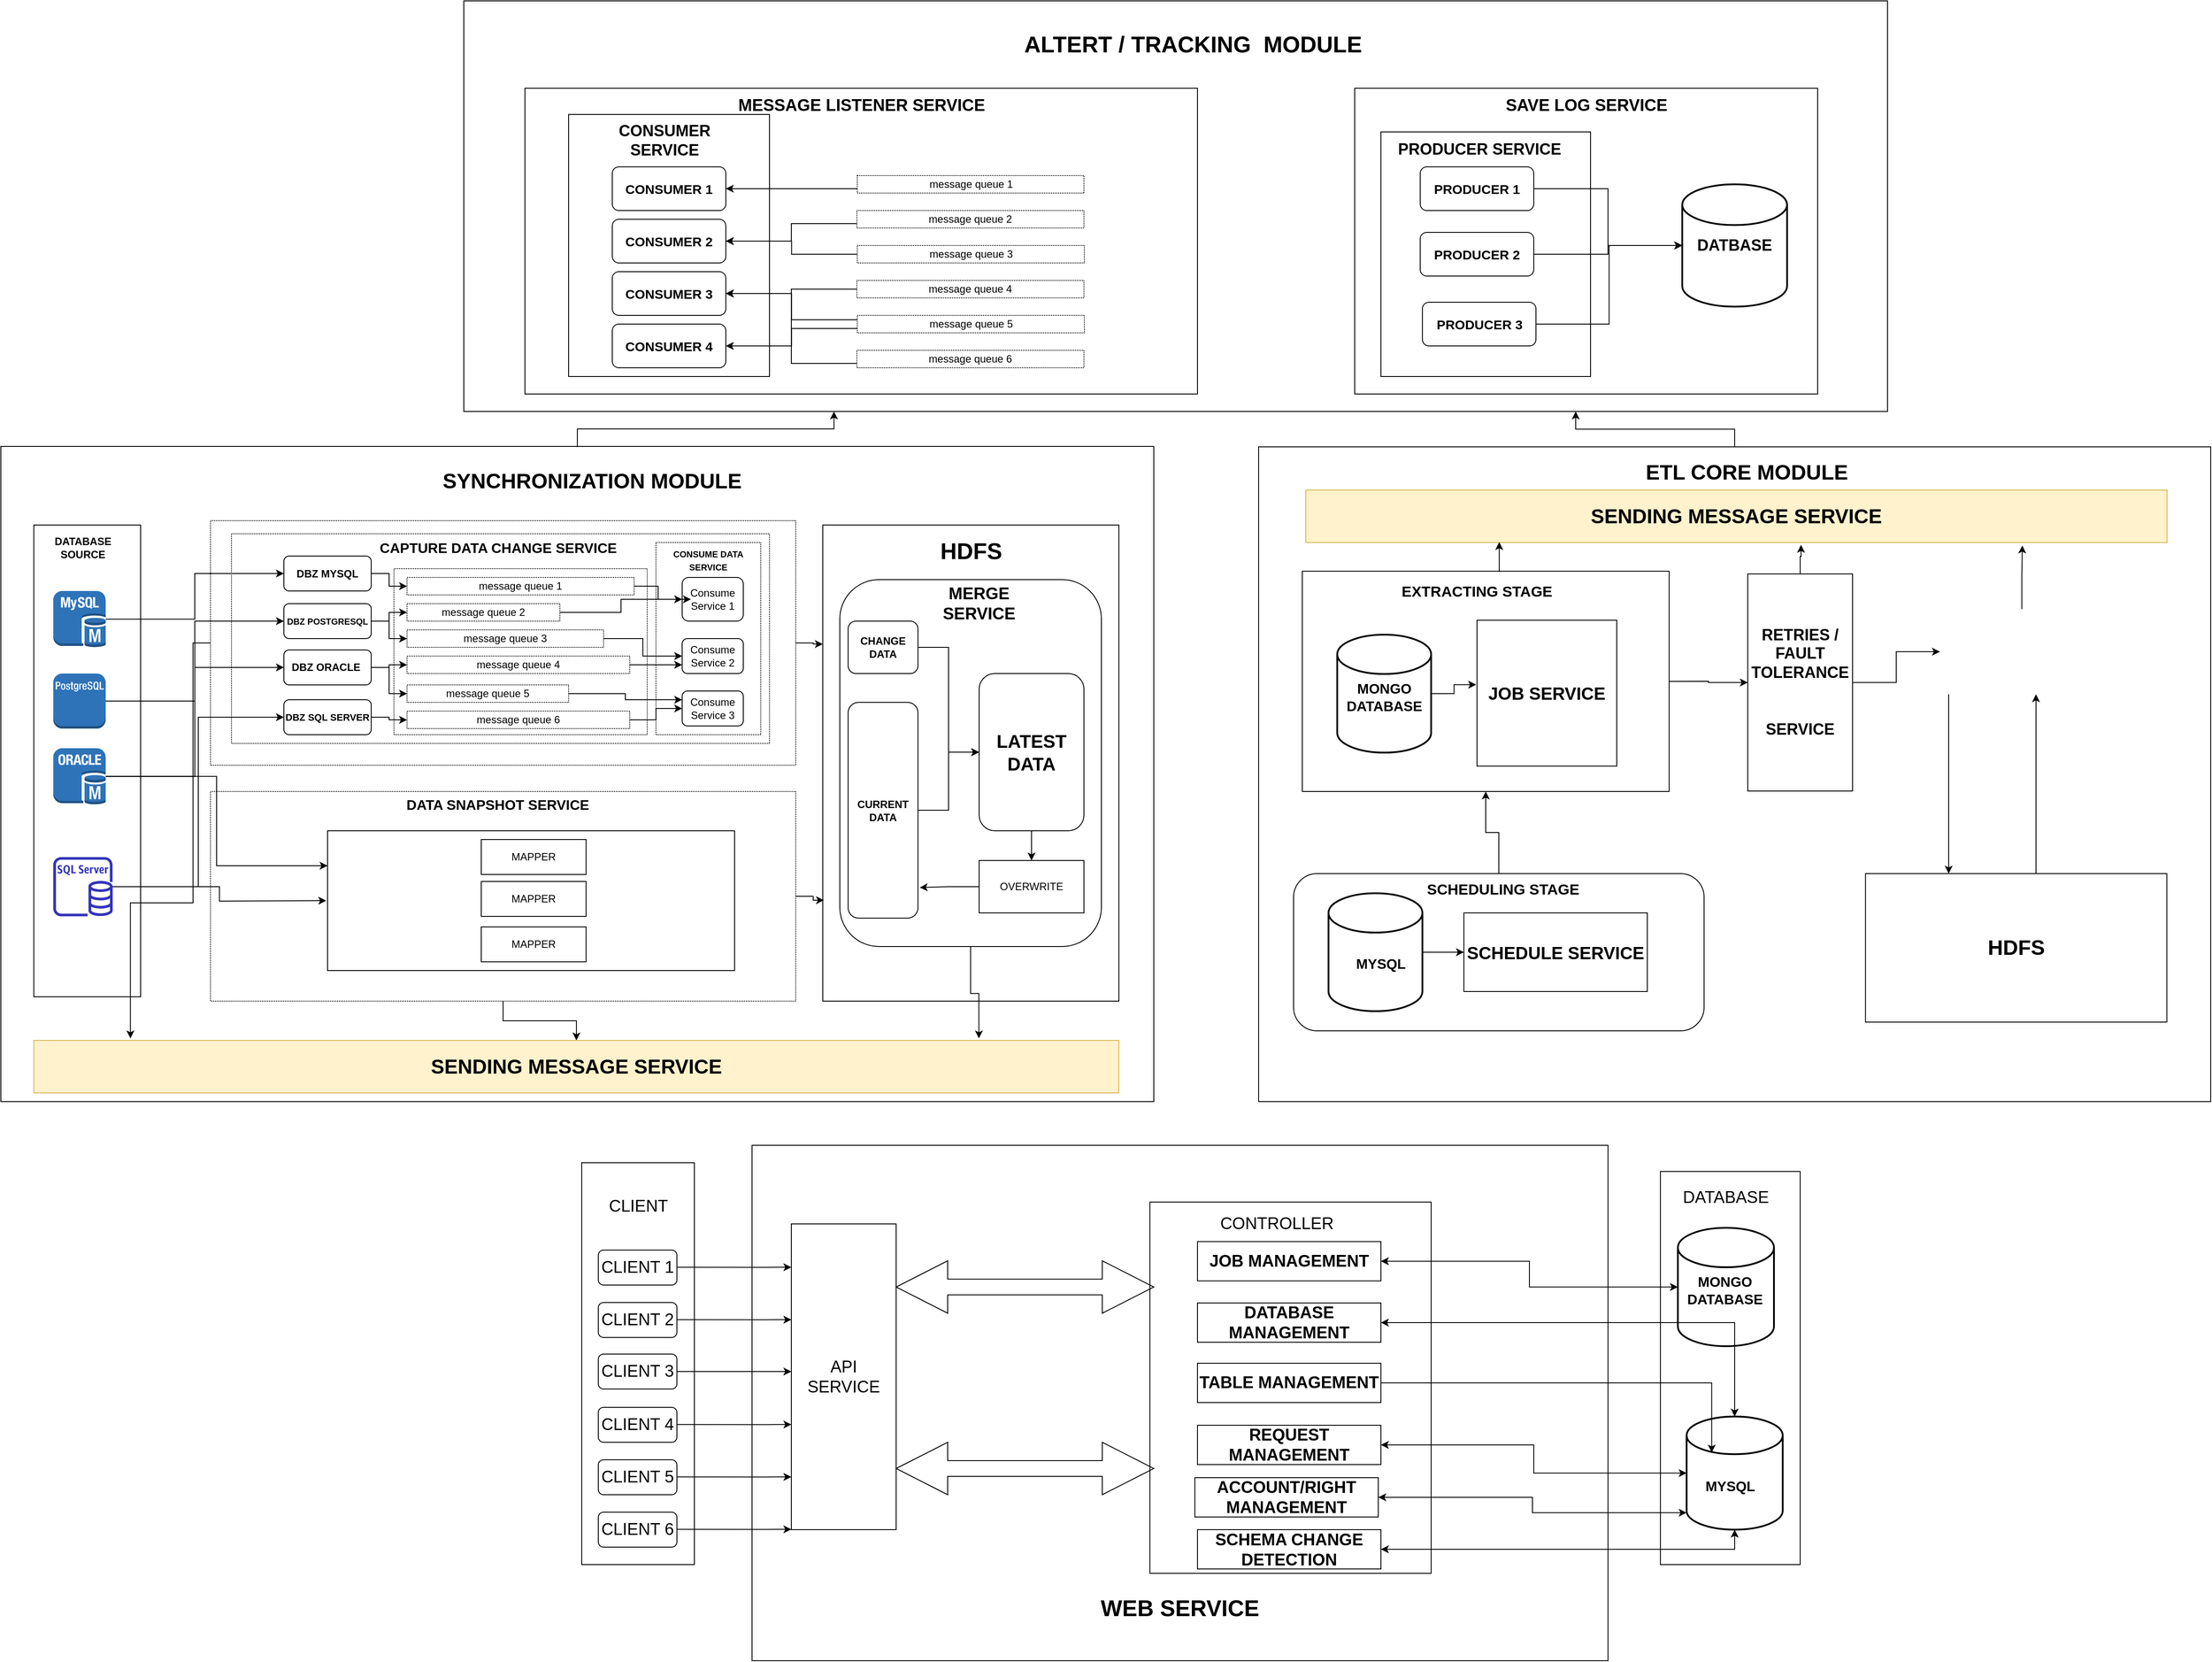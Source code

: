 <mxfile version="14.7.7" type="device"><diagram id="QPq5sJw2cAP8BwN6DAW2" name="Page-1"><mxGraphModel dx="2031" dy="2303" grid="1" gridSize="10" guides="1" tooltips="1" connect="1" arrows="1" fold="1" page="1" pageScale="1" pageWidth="827" pageHeight="1169" math="0" shadow="0"><root><mxCell id="0"/><mxCell id="1" parent="0"/><mxCell id="Ia89m7YmmxteLUrxojbC-186" value="" style="rounded=0;whiteSpace=wrap;html=1;fillColor=none;" parent="1" vertex="1"><mxGeometry x="570" y="-320" width="1630" height="470" as="geometry"/></mxCell><mxCell id="Ia89m7YmmxteLUrxojbC-228" value="" style="rounded=0;whiteSpace=wrap;html=1;fillColor=none;" parent="1" vertex="1"><mxGeometry x="640" y="-220" width="770" height="350" as="geometry"/></mxCell><mxCell id="Ia89m7YmmxteLUrxojbC-204" value="" style="rounded=0;whiteSpace=wrap;html=1;fillColor=none;" parent="1" vertex="1"><mxGeometry x="690" y="-190" width="230" height="300" as="geometry"/></mxCell><mxCell id="Ia89m7YmmxteLUrxojbC-195" style="edgeStyle=orthogonalEdgeStyle;rounded=0;orthogonalLoop=1;jettySize=auto;html=1;entryX=0.781;entryY=1;entryDx=0;entryDy=0;entryPerimeter=0;startArrow=none;startFill=0;endArrow=classic;endFill=1;" parent="1" source="Ia89m7YmmxteLUrxojbC-103" target="Ia89m7YmmxteLUrxojbC-186" edge="1"><mxGeometry relative="1" as="geometry"/></mxCell><mxCell id="Ia89m7YmmxteLUrxojbC-103" value="" style="rounded=0;whiteSpace=wrap;html=1;fillColor=none;" parent="1" vertex="1"><mxGeometry x="1480" y="190.5" width="1090" height="749.5" as="geometry"/></mxCell><mxCell id="Ia89m7YmmxteLUrxojbC-153" value="" style="rounded=1;whiteSpace=wrap;html=1;fillColor=none;" parent="1" vertex="1"><mxGeometry x="1520" y="679" width="470" height="180" as="geometry"/></mxCell><mxCell id="Ia89m7YmmxteLUrxojbC-136" value="" style="rounded=0;whiteSpace=wrap;html=1;fillColor=none;" parent="1" vertex="1"><mxGeometry x="1530" y="332.88" width="420" height="252.12" as="geometry"/></mxCell><mxCell id="Ia89m7YmmxteLUrxojbC-192" style="edgeStyle=orthogonalEdgeStyle;rounded=0;orthogonalLoop=1;jettySize=auto;html=1;entryX=0.26;entryY=1;entryDx=0;entryDy=0;entryPerimeter=0;startArrow=none;startFill=0;endArrow=classic;endFill=1;" parent="1" source="Ia89m7YmmxteLUrxojbC-98" target="Ia89m7YmmxteLUrxojbC-186" edge="1"><mxGeometry relative="1" as="geometry"/></mxCell><mxCell id="Ia89m7YmmxteLUrxojbC-98" value="" style="rounded=0;whiteSpace=wrap;html=1;fillColor=none;" parent="1" vertex="1"><mxGeometry x="40" y="190" width="1320" height="750" as="geometry"/></mxCell><mxCell id="Ia89m7YmmxteLUrxojbC-10" value="" style="rounded=0;whiteSpace=wrap;html=1;fillColor=none;" parent="1" vertex="1"><mxGeometry x="77.75" y="280" width="122.25" height="540" as="geometry"/></mxCell><mxCell id="Ia89m7YmmxteLUrxojbC-22" style="edgeStyle=orthogonalEdgeStyle;rounded=0;orthogonalLoop=1;jettySize=auto;html=1;entryX=0;entryY=0.5;entryDx=0;entryDy=0;" parent="1" source="Ia89m7YmmxteLUrxojbC-7" target="Ia89m7YmmxteLUrxojbC-18" edge="1"><mxGeometry relative="1" as="geometry"/></mxCell><mxCell id="Ia89m7YmmxteLUrxojbC-7" value="" style="outlineConnect=0;dashed=0;verticalLabelPosition=bottom;verticalAlign=top;align=center;html=1;shape=mxgraph.aws3.postgre_sql_instance;fillColor=#2E73B8;gradientColor=none;dashPattern=1 1;" parent="1" vertex="1"><mxGeometry x="100" y="450" width="60" height="63" as="geometry"/></mxCell><mxCell id="Ia89m7YmmxteLUrxojbC-21" style="edgeStyle=orthogonalEdgeStyle;orthogonalLoop=1;jettySize=auto;html=1;entryX=0;entryY=0.5;entryDx=0;entryDy=0;rounded=0;" parent="1" source="Ia89m7YmmxteLUrxojbC-8" target="Ia89m7YmmxteLUrxojbC-17" edge="1"><mxGeometry relative="1" as="geometry"/></mxCell><mxCell id="Ia89m7YmmxteLUrxojbC-8" value="" style="outlineConnect=0;dashed=0;verticalLabelPosition=bottom;verticalAlign=top;align=center;html=1;shape=mxgraph.aws3.mysql_db_instance;fillColor=#2E73B8;gradientColor=none;dashPattern=1 1;" parent="1" vertex="1"><mxGeometry x="100" y="355.5" width="60" height="64.5" as="geometry"/></mxCell><mxCell id="Ia89m7YmmxteLUrxojbC-23" style="edgeStyle=orthogonalEdgeStyle;rounded=0;orthogonalLoop=1;jettySize=auto;html=1;entryX=0;entryY=0.5;entryDx=0;entryDy=0;" parent="1" source="Ia89m7YmmxteLUrxojbC-9" target="Ia89m7YmmxteLUrxojbC-19" edge="1"><mxGeometry relative="1" as="geometry"/></mxCell><mxCell id="Ia89m7YmmxteLUrxojbC-93" style="edgeStyle=orthogonalEdgeStyle;rounded=0;orthogonalLoop=1;jettySize=auto;html=1;entryX=0;entryY=0.25;entryDx=0;entryDy=0;startArrow=none;startFill=0;endArrow=classic;endFill=1;" parent="1" source="Ia89m7YmmxteLUrxojbC-9" target="Ia89m7YmmxteLUrxojbC-91" edge="1"><mxGeometry relative="1" as="geometry"/></mxCell><mxCell id="Ia89m7YmmxteLUrxojbC-9" value="" style="outlineConnect=0;dashed=0;verticalLabelPosition=bottom;verticalAlign=top;align=center;html=1;shape=mxgraph.aws3.oracle_db_instance;fillColor=#2E73B8;gradientColor=none;dashPattern=1 1;" parent="1" vertex="1"><mxGeometry x="100" y="535.5" width="60" height="64.5" as="geometry"/></mxCell><mxCell id="Ia89m7YmmxteLUrxojbC-24" style="edgeStyle=orthogonalEdgeStyle;rounded=0;orthogonalLoop=1;jettySize=auto;html=1;entryX=0;entryY=0.5;entryDx=0;entryDy=0;" parent="1" source="Ia89m7YmmxteLUrxojbC-11" target="Ia89m7YmmxteLUrxojbC-20" edge="1"><mxGeometry relative="1" as="geometry"/></mxCell><mxCell id="Ia89m7YmmxteLUrxojbC-90" style="edgeStyle=orthogonalEdgeStyle;rounded=0;orthogonalLoop=1;jettySize=auto;html=1;entryX=0;entryY=0.5;entryDx=0;entryDy=0;startArrow=none;startFill=0;endArrow=classic;endFill=1;" parent="1" source="Ia89m7YmmxteLUrxojbC-11" edge="1"><mxGeometry relative="1" as="geometry"><mxPoint x="412.5" y="710" as="targetPoint"/></mxGeometry></mxCell><mxCell id="Ia89m7YmmxteLUrxojbC-11" value="" style="outlineConnect=0;fontColor=#232F3E;gradientColor=none;fillColor=#3334B9;strokeColor=none;dashed=0;verticalLabelPosition=bottom;verticalAlign=top;align=center;html=1;fontSize=12;fontStyle=0;aspect=fixed;pointerEvents=1;shape=mxgraph.aws4.rds_sql_server_instance;dashPattern=1 1;" parent="1" vertex="1"><mxGeometry x="100" y="660" width="68" height="68" as="geometry"/></mxCell><mxCell id="Ia89m7YmmxteLUrxojbC-64" style="edgeStyle=orthogonalEdgeStyle;rounded=0;orthogonalLoop=1;jettySize=auto;html=1;entryX=0;entryY=0.25;entryDx=0;entryDy=0;" parent="1" source="Ia89m7YmmxteLUrxojbC-13" target="Ia89m7YmmxteLUrxojbC-63" edge="1"><mxGeometry relative="1" as="geometry"/></mxCell><mxCell id="Ia89m7YmmxteLUrxojbC-265" style="edgeStyle=orthogonalEdgeStyle;rounded=0;orthogonalLoop=1;jettySize=auto;html=1;exitX=0;exitY=0.5;exitDx=0;exitDy=0;entryX=0.089;entryY=-0.039;entryDx=0;entryDy=0;entryPerimeter=0;fontSize=19;startArrow=none;startFill=0;endArrow=classic;endFill=1;" parent="1" source="Ia89m7YmmxteLUrxojbC-13" target="Ia89m7YmmxteLUrxojbC-264" edge="1"><mxGeometry relative="1" as="geometry"/></mxCell><mxCell id="Ia89m7YmmxteLUrxojbC-13" value="" style="rounded=0;whiteSpace=wrap;html=1;dashed=1;dashPattern=1 1;fillColor=none;" parent="1" vertex="1"><mxGeometry x="280" y="275" width="670" height="280" as="geometry"/></mxCell><mxCell id="Ia89m7YmmxteLUrxojbC-67" style="edgeStyle=orthogonalEdgeStyle;rounded=0;orthogonalLoop=1;jettySize=auto;html=1;entryX=0.004;entryY=0.788;entryDx=0;entryDy=0;entryPerimeter=0;" parent="1" source="Ia89m7YmmxteLUrxojbC-14" target="Ia89m7YmmxteLUrxojbC-63" edge="1"><mxGeometry relative="1" as="geometry"/></mxCell><mxCell id="Ia89m7YmmxteLUrxojbC-266" style="edgeStyle=orthogonalEdgeStyle;rounded=0;orthogonalLoop=1;jettySize=auto;html=1;fontSize=19;startArrow=none;startFill=0;endArrow=classic;endFill=1;" parent="1" source="Ia89m7YmmxteLUrxojbC-14" target="Ia89m7YmmxteLUrxojbC-264" edge="1"><mxGeometry relative="1" as="geometry"/></mxCell><mxCell id="Ia89m7YmmxteLUrxojbC-14" value="" style="rounded=0;whiteSpace=wrap;html=1;dashed=1;dashPattern=1 1;fillColor=none;" parent="1" vertex="1"><mxGeometry x="280" y="585" width="670" height="240" as="geometry"/></mxCell><mxCell id="Ia89m7YmmxteLUrxojbC-15" value="" style="rounded=0;whiteSpace=wrap;html=1;dashed=1;dashPattern=1 1;fillColor=none;" parent="1" vertex="1"><mxGeometry x="304" y="290" width="616" height="240" as="geometry"/></mxCell><mxCell id="Ia89m7YmmxteLUrxojbC-16" value="&lt;font size=&quot;1&quot;&gt;&lt;b style=&quot;font-size: 16px&quot;&gt;CAPTURE DATA CHANGE SERVICE&lt;/b&gt;&lt;/font&gt;" style="text;html=1;strokeColor=none;fillColor=none;align=center;verticalAlign=middle;whiteSpace=wrap;rounded=0;dashed=1;dashPattern=1 1;" parent="1" vertex="1"><mxGeometry x="457.5" y="295.5" width="302.5" height="20" as="geometry"/></mxCell><mxCell id="Ia89m7YmmxteLUrxojbC-33" style="edgeStyle=orthogonalEdgeStyle;rounded=0;orthogonalLoop=1;jettySize=auto;html=1;" parent="1" source="Ia89m7YmmxteLUrxojbC-17" target="Ia89m7YmmxteLUrxojbC-27" edge="1"><mxGeometry relative="1" as="geometry"/></mxCell><mxCell id="Ia89m7YmmxteLUrxojbC-17" value="&lt;b&gt;DBZ MYSQL&lt;/b&gt;" style="rounded=1;whiteSpace=wrap;html=1;fillColor=none;" parent="1" vertex="1"><mxGeometry x="364" y="315.5" width="100" height="40" as="geometry"/></mxCell><mxCell id="Ia89m7YmmxteLUrxojbC-34" style="edgeStyle=orthogonalEdgeStyle;rounded=0;orthogonalLoop=1;jettySize=auto;html=1;" parent="1" source="Ia89m7YmmxteLUrxojbC-18" target="Ia89m7YmmxteLUrxojbC-28" edge="1"><mxGeometry relative="1" as="geometry"/></mxCell><mxCell id="Ia89m7YmmxteLUrxojbC-35" style="edgeStyle=orthogonalEdgeStyle;rounded=0;orthogonalLoop=1;jettySize=auto;html=1;" parent="1" source="Ia89m7YmmxteLUrxojbC-18" target="Ia89m7YmmxteLUrxojbC-29" edge="1"><mxGeometry relative="1" as="geometry"/></mxCell><mxCell id="Ia89m7YmmxteLUrxojbC-18" value="&lt;font style=&quot;font-size: 10px&quot;&gt;&lt;b&gt;DBZ POSTGRESQL&lt;/b&gt;&lt;/font&gt;" style="rounded=1;whiteSpace=wrap;html=1;fillColor=none;" parent="1" vertex="1"><mxGeometry x="364" y="370" width="100" height="40" as="geometry"/></mxCell><mxCell id="Ia89m7YmmxteLUrxojbC-36" style="edgeStyle=orthogonalEdgeStyle;rounded=0;orthogonalLoop=1;jettySize=auto;html=1;entryX=0;entryY=0.5;entryDx=0;entryDy=0;" parent="1" source="Ia89m7YmmxteLUrxojbC-19" target="Ia89m7YmmxteLUrxojbC-30" edge="1"><mxGeometry relative="1" as="geometry"/></mxCell><mxCell id="Ia89m7YmmxteLUrxojbC-37" style="edgeStyle=orthogonalEdgeStyle;rounded=0;orthogonalLoop=1;jettySize=auto;html=1;" parent="1" source="Ia89m7YmmxteLUrxojbC-19" target="Ia89m7YmmxteLUrxojbC-31" edge="1"><mxGeometry relative="1" as="geometry"/></mxCell><mxCell id="Ia89m7YmmxteLUrxojbC-19" value="&lt;b&gt;DBZ ORACLE&amp;nbsp;&lt;/b&gt;" style="rounded=1;whiteSpace=wrap;html=1;fillColor=none;" parent="1" vertex="1"><mxGeometry x="364" y="423" width="100" height="40" as="geometry"/></mxCell><mxCell id="Ia89m7YmmxteLUrxojbC-38" style="edgeStyle=orthogonalEdgeStyle;rounded=0;orthogonalLoop=1;jettySize=auto;html=1;" parent="1" source="Ia89m7YmmxteLUrxojbC-20" target="Ia89m7YmmxteLUrxojbC-32" edge="1"><mxGeometry relative="1" as="geometry"/></mxCell><mxCell id="Ia89m7YmmxteLUrxojbC-20" value="&lt;font style=&quot;font-size: 11px&quot;&gt;&lt;b&gt;DBZ SQL SERVER&lt;/b&gt;&lt;/font&gt;" style="rounded=1;whiteSpace=wrap;html=1;fillColor=none;" parent="1" vertex="1"><mxGeometry x="364" y="480" width="100" height="40" as="geometry"/></mxCell><mxCell id="Ia89m7YmmxteLUrxojbC-25" value="" style="rounded=0;whiteSpace=wrap;html=1;dashed=1;dashPattern=1 1;fillColor=none;" parent="1" vertex="1"><mxGeometry x="490" y="330" width="290" height="190" as="geometry"/></mxCell><mxCell id="Ia89m7YmmxteLUrxojbC-49" style="edgeStyle=orthogonalEdgeStyle;rounded=0;orthogonalLoop=1;jettySize=auto;html=1;entryX=0;entryY=0.5;entryDx=0;entryDy=0;" parent="1" source="Ia89m7YmmxteLUrxojbC-27" target="Ia89m7YmmxteLUrxojbC-42" edge="1"><mxGeometry relative="1" as="geometry"/></mxCell><mxCell id="Ia89m7YmmxteLUrxojbC-27" value="message queue 1" style="rounded=0;whiteSpace=wrap;html=1;dashed=1;dashPattern=1 1;fillColor=none;" parent="1" vertex="1"><mxGeometry x="505" y="340" width="260" height="20" as="geometry"/></mxCell><mxCell id="Ia89m7YmmxteLUrxojbC-50" style="edgeStyle=orthogonalEdgeStyle;rounded=0;orthogonalLoop=1;jettySize=auto;html=1;entryX=0.143;entryY=0.5;entryDx=0;entryDy=0;entryPerimeter=0;" parent="1" source="Ia89m7YmmxteLUrxojbC-28" target="Ia89m7YmmxteLUrxojbC-42" edge="1"><mxGeometry relative="1" as="geometry"/></mxCell><mxCell id="Ia89m7YmmxteLUrxojbC-28" value="message queue 2" style="rounded=0;whiteSpace=wrap;html=1;dashed=1;dashPattern=1 1;fillColor=none;" parent="1" vertex="1"><mxGeometry x="505" y="370" width="175" height="20" as="geometry"/></mxCell><mxCell id="Ia89m7YmmxteLUrxojbC-51" style="edgeStyle=orthogonalEdgeStyle;rounded=0;orthogonalLoop=1;jettySize=auto;html=1;" parent="1" source="Ia89m7YmmxteLUrxojbC-29" target="Ia89m7YmmxteLUrxojbC-45" edge="1"><mxGeometry relative="1" as="geometry"/></mxCell><mxCell id="Ia89m7YmmxteLUrxojbC-29" value="message queue 3" style="rounded=0;whiteSpace=wrap;html=1;dashed=1;dashPattern=1 1;fillColor=none;" parent="1" vertex="1"><mxGeometry x="505" y="400" width="225" height="20" as="geometry"/></mxCell><mxCell id="Ia89m7YmmxteLUrxojbC-52" style="edgeStyle=orthogonalEdgeStyle;rounded=0;orthogonalLoop=1;jettySize=auto;html=1;entryX=0;entryY=0.75;entryDx=0;entryDy=0;" parent="1" source="Ia89m7YmmxteLUrxojbC-30" target="Ia89m7YmmxteLUrxojbC-45" edge="1"><mxGeometry relative="1" as="geometry"/></mxCell><mxCell id="Ia89m7YmmxteLUrxojbC-30" value="message queue 4" style="rounded=0;whiteSpace=wrap;html=1;dashed=1;dashPattern=1 1;fillColor=none;" parent="1" vertex="1"><mxGeometry x="505" y="430" width="255" height="20" as="geometry"/></mxCell><mxCell id="Ia89m7YmmxteLUrxojbC-55" style="edgeStyle=orthogonalEdgeStyle;rounded=0;orthogonalLoop=1;jettySize=auto;html=1;entryX=0;entryY=0.25;entryDx=0;entryDy=0;" parent="1" source="Ia89m7YmmxteLUrxojbC-31" target="Ia89m7YmmxteLUrxojbC-46" edge="1"><mxGeometry relative="1" as="geometry"/></mxCell><mxCell id="Ia89m7YmmxteLUrxojbC-31" value="message queue 5" style="rounded=0;whiteSpace=wrap;html=1;dashed=1;dashPattern=1 1;fillColor=none;" parent="1" vertex="1"><mxGeometry x="505" y="463" width="185" height="20" as="geometry"/></mxCell><mxCell id="Ia89m7YmmxteLUrxojbC-56" style="edgeStyle=orthogonalEdgeStyle;rounded=0;orthogonalLoop=1;jettySize=auto;html=1;entryX=0;entryY=0.5;entryDx=0;entryDy=0;" parent="1" source="Ia89m7YmmxteLUrxojbC-32" target="Ia89m7YmmxteLUrxojbC-46" edge="1"><mxGeometry relative="1" as="geometry"/></mxCell><mxCell id="Ia89m7YmmxteLUrxojbC-32" value="message queue 6" style="rounded=0;whiteSpace=wrap;html=1;dashed=1;dashPattern=1 1;fillColor=none;" parent="1" vertex="1"><mxGeometry x="505" y="493" width="255" height="20" as="geometry"/></mxCell><mxCell id="Ia89m7YmmxteLUrxojbC-39" value="" style="rounded=0;whiteSpace=wrap;html=1;dashed=1;dashPattern=1 1;fillColor=none;" parent="1" vertex="1"><mxGeometry x="790" y="300" width="120" height="220" as="geometry"/></mxCell><mxCell id="Ia89m7YmmxteLUrxojbC-40" value="&lt;b&gt;&lt;font style=&quot;font-size: 10px&quot;&gt;CONSUME DATA SERVICE&lt;/font&gt;&lt;/b&gt;" style="text;html=1;strokeColor=none;fillColor=none;align=center;verticalAlign=middle;whiteSpace=wrap;rounded=0;dashed=1;dashPattern=1 1;" parent="1" vertex="1"><mxGeometry x="805" y="310" width="90" height="20" as="geometry"/></mxCell><mxCell id="Ia89m7YmmxteLUrxojbC-42" value="Consume Service 1" style="rounded=1;whiteSpace=wrap;html=1;fillColor=none;" parent="1" vertex="1"><mxGeometry x="820" y="340" width="70" height="50" as="geometry"/></mxCell><mxCell id="Ia89m7YmmxteLUrxojbC-45" value="Consume Service 2" style="rounded=1;whiteSpace=wrap;html=1;fillColor=none;" parent="1" vertex="1"><mxGeometry x="820" y="410" width="70" height="40" as="geometry"/></mxCell><mxCell id="Ia89m7YmmxteLUrxojbC-46" value="Consume Service 3" style="rounded=1;whiteSpace=wrap;html=1;fillColor=none;" parent="1" vertex="1"><mxGeometry x="820" y="470" width="70" height="40" as="geometry"/></mxCell><mxCell id="Ia89m7YmmxteLUrxojbC-57" value="&lt;b&gt;DATABASE SOURCE&lt;/b&gt;" style="text;html=1;strokeColor=none;fillColor=none;align=center;verticalAlign=middle;whiteSpace=wrap;rounded=0;" parent="1" vertex="1"><mxGeometry x="114" y="295.5" width="40" height="20" as="geometry"/></mxCell><mxCell id="Ia89m7YmmxteLUrxojbC-60" value="&lt;font style=&quot;font-size: 14px&quot;&gt;&lt;b style=&quot;font-size: 16px&quot;&gt;DATA SNAPSHOT SERVICE&lt;/b&gt;&lt;/font&gt;" style="text;html=1;strokeColor=none;fillColor=none;align=center;verticalAlign=middle;whiteSpace=wrap;rounded=0;" parent="1" vertex="1"><mxGeometry x="493.75" y="590" width="230" height="20" as="geometry"/></mxCell><mxCell id="Ia89m7YmmxteLUrxojbC-63" value="" style="rounded=0;whiteSpace=wrap;html=1;fillColor=none;" parent="1" vertex="1"><mxGeometry x="981" y="280" width="339" height="545" as="geometry"/></mxCell><mxCell id="Ia89m7YmmxteLUrxojbC-69" value="&lt;font style=&quot;font-size: 26px&quot;&gt;&lt;b&gt;HDFS&lt;/b&gt;&lt;/font&gt;" style="text;html=1;strokeColor=none;fillColor=none;align=center;verticalAlign=middle;whiteSpace=wrap;rounded=0;" parent="1" vertex="1"><mxGeometry x="1130.5" y="300" width="40" height="20" as="geometry"/></mxCell><mxCell id="Ia89m7YmmxteLUrxojbC-268" style="edgeStyle=orthogonalEdgeStyle;rounded=0;orthogonalLoop=1;jettySize=auto;html=1;entryX=0.871;entryY=-0.039;entryDx=0;entryDy=0;entryPerimeter=0;fontSize=19;startArrow=none;startFill=0;endArrow=classic;endFill=1;" parent="1" source="Ia89m7YmmxteLUrxojbC-72" target="Ia89m7YmmxteLUrxojbC-264" edge="1"><mxGeometry relative="1" as="geometry"/></mxCell><mxCell id="Ia89m7YmmxteLUrxojbC-72" value="" style="rounded=1;whiteSpace=wrap;html=1;fillColor=none;" parent="1" vertex="1"><mxGeometry x="1000.5" y="342.5" width="299.5" height="420" as="geometry"/></mxCell><mxCell id="Ia89m7YmmxteLUrxojbC-77" style="edgeStyle=orthogonalEdgeStyle;rounded=0;orthogonalLoop=1;jettySize=auto;html=1;" parent="1" source="Ia89m7YmmxteLUrxojbC-74" target="Ia89m7YmmxteLUrxojbC-76" edge="1"><mxGeometry relative="1" as="geometry"/></mxCell><mxCell id="Ia89m7YmmxteLUrxojbC-74" value="&lt;b&gt;CHANGE DATA&lt;/b&gt;" style="rounded=1;whiteSpace=wrap;html=1;fillColor=none;" parent="1" vertex="1"><mxGeometry x="1010" y="390" width="80" height="60" as="geometry"/></mxCell><mxCell id="Ia89m7YmmxteLUrxojbC-78" style="edgeStyle=orthogonalEdgeStyle;rounded=0;orthogonalLoop=1;jettySize=auto;html=1;entryX=0;entryY=0.5;entryDx=0;entryDy=0;" parent="1" source="Ia89m7YmmxteLUrxojbC-75" target="Ia89m7YmmxteLUrxojbC-76" edge="1"><mxGeometry relative="1" as="geometry"/></mxCell><mxCell id="Ia89m7YmmxteLUrxojbC-75" value="&lt;b&gt;CURRENT DATA&lt;/b&gt;" style="rounded=1;whiteSpace=wrap;html=1;fillColor=none;" parent="1" vertex="1"><mxGeometry x="1010" y="483" width="80" height="247" as="geometry"/></mxCell><mxCell id="Ia89m7YmmxteLUrxojbC-76" value="&lt;font size=&quot;1&quot;&gt;&lt;b style=&quot;font-size: 21px&quot;&gt;LATEST DATA&lt;/b&gt;&lt;/font&gt;" style="rounded=1;whiteSpace=wrap;html=1;fillColor=none;" parent="1" vertex="1"><mxGeometry x="1160" y="450" width="120" height="180" as="geometry"/></mxCell><mxCell id="Ia89m7YmmxteLUrxojbC-85" style="edgeStyle=orthogonalEdgeStyle;rounded=0;orthogonalLoop=1;jettySize=auto;html=1;entryX=0.5;entryY=1;entryDx=0;entryDy=0;startArrow=classic;startFill=1;endArrow=none;endFill=0;" parent="1" source="Ia89m7YmmxteLUrxojbC-84" target="Ia89m7YmmxteLUrxojbC-76" edge="1"><mxGeometry relative="1" as="geometry"/></mxCell><mxCell id="Ia89m7YmmxteLUrxojbC-88" style="edgeStyle=orthogonalEdgeStyle;rounded=0;orthogonalLoop=1;jettySize=auto;html=1;entryX=1.025;entryY=0.858;entryDx=0;entryDy=0;entryPerimeter=0;" parent="1" source="Ia89m7YmmxteLUrxojbC-84" target="Ia89m7YmmxteLUrxojbC-75" edge="1"><mxGeometry relative="1" as="geometry"/></mxCell><mxCell id="Ia89m7YmmxteLUrxojbC-84" value="OVERWRITE" style="rounded=0;whiteSpace=wrap;html=1;fillColor=none;" parent="1" vertex="1"><mxGeometry x="1160" y="664" width="120" height="60" as="geometry"/></mxCell><mxCell id="Ia89m7YmmxteLUrxojbC-91" value="" style="rounded=0;whiteSpace=wrap;html=1;fillColor=none;" parent="1" vertex="1"><mxGeometry x="414" y="630" width="466" height="160" as="geometry"/></mxCell><mxCell id="Ia89m7YmmxteLUrxojbC-94" value="MAPPER" style="rounded=0;whiteSpace=wrap;html=1;fillColor=none;" parent="1" vertex="1"><mxGeometry x="590" y="640" width="120" height="40" as="geometry"/></mxCell><mxCell id="Ia89m7YmmxteLUrxojbC-95" value="MAPPER" style="rounded=0;whiteSpace=wrap;html=1;fillColor=none;" parent="1" vertex="1"><mxGeometry x="590" y="688" width="120" height="40" as="geometry"/></mxCell><mxCell id="Ia89m7YmmxteLUrxojbC-96" value="MAPPER" style="rounded=0;whiteSpace=wrap;html=1;fillColor=none;" parent="1" vertex="1"><mxGeometry x="590" y="740" width="120" height="40" as="geometry"/></mxCell><mxCell id="Ia89m7YmmxteLUrxojbC-100" value="&lt;font style=&quot;font-size: 24px&quot;&gt;&lt;b&gt;SYNCHRONIZATION MODULE&lt;/b&gt;&lt;/font&gt;" style="text;html=1;strokeColor=none;fillColor=none;align=center;verticalAlign=middle;whiteSpace=wrap;rounded=0;" parent="1" vertex="1"><mxGeometry x="457.5" y="210" width="518" height="40" as="geometry"/></mxCell><mxCell id="Ia89m7YmmxteLUrxojbC-104" value="&lt;font style=&quot;font-size: 24px&quot;&gt;&lt;b&gt;ETL CORE MODULE&lt;/b&gt;&lt;/font&gt;" style="text;html=1;strokeColor=none;fillColor=none;align=center;verticalAlign=middle;whiteSpace=wrap;rounded=0;" parent="1" vertex="1"><mxGeometry x="1780" y="200" width="518" height="40" as="geometry"/></mxCell><mxCell id="Ia89m7YmmxteLUrxojbC-106" style="edgeStyle=orthogonalEdgeStyle;rounded=0;orthogonalLoop=1;jettySize=auto;html=1;exitX=0.5;exitY=1;exitDx=0;exitDy=0;startArrow=none;startFill=0;endArrow=classic;endFill=1;" parent="1" source="Ia89m7YmmxteLUrxojbC-104" target="Ia89m7YmmxteLUrxojbC-104" edge="1"><mxGeometry relative="1" as="geometry"/></mxCell><mxCell id="Ia89m7YmmxteLUrxojbC-161" style="edgeStyle=orthogonalEdgeStyle;rounded=0;orthogonalLoop=1;jettySize=auto;html=1;entryX=-0.006;entryY=0.442;entryDx=0;entryDy=0;entryPerimeter=0;startArrow=none;startFill=0;endArrow=classic;endFill=1;" parent="1" source="Ia89m7YmmxteLUrxojbC-110" target="Ia89m7YmmxteLUrxojbC-160" edge="1"><mxGeometry relative="1" as="geometry"/></mxCell><mxCell id="Ia89m7YmmxteLUrxojbC-110" value="" style="strokeWidth=2;html=1;shape=mxgraph.flowchart.database;whiteSpace=wrap;fillColor=none;" parent="1" vertex="1"><mxGeometry x="1570" y="405.5" width="107.5" height="135" as="geometry"/></mxCell><mxCell id="Ia89m7YmmxteLUrxojbC-111" value="&lt;b&gt;&lt;font style=&quot;font-size: 16px&quot;&gt;MONGO DATABASE&lt;/font&gt;&lt;/b&gt;" style="text;html=1;strokeColor=none;fillColor=none;align=center;verticalAlign=middle;whiteSpace=wrap;rounded=0;" parent="1" vertex="1"><mxGeometry x="1603.75" y="467.44" width="40" height="20" as="geometry"/></mxCell><mxCell id="Ia89m7YmmxteLUrxojbC-144" style="edgeStyle=orthogonalEdgeStyle;rounded=0;orthogonalLoop=1;jettySize=auto;html=1;entryX=0;entryY=0.5;entryDx=0;entryDy=0;startArrow=none;startFill=0;endArrow=classic;endFill=1;" parent="1" source="Ia89m7YmmxteLUrxojbC-129" target="Ia89m7YmmxteLUrxojbC-131" edge="1"><mxGeometry relative="1" as="geometry"/></mxCell><mxCell id="Ia89m7YmmxteLUrxojbC-129" value="" style="strokeWidth=2;html=1;shape=mxgraph.flowchart.database;whiteSpace=wrap;fillColor=none;" parent="1" vertex="1"><mxGeometry x="1560" y="701.5" width="107.5" height="135" as="geometry"/></mxCell><mxCell id="Ia89m7YmmxteLUrxojbC-130" value="&lt;b&gt;&lt;font style=&quot;font-size: 16px&quot;&gt;MYSQL&lt;/font&gt;&lt;/b&gt;" style="text;html=1;strokeColor=none;fillColor=none;align=center;verticalAlign=middle;whiteSpace=wrap;rounded=0;" parent="1" vertex="1"><mxGeometry x="1600" y="771.5" width="40" height="20" as="geometry"/></mxCell><mxCell id="Ia89m7YmmxteLUrxojbC-131" value="&lt;font style=&quot;font-size: 20px&quot;&gt;&lt;b&gt;SCHEDULE SERVICE&lt;/b&gt;&lt;/font&gt;" style="rounded=0;whiteSpace=wrap;html=1;fillColor=none;" parent="1" vertex="1"><mxGeometry x="1715" y="724" width="210" height="90" as="geometry"/></mxCell><mxCell id="Ia89m7YmmxteLUrxojbC-157" style="edgeStyle=orthogonalEdgeStyle;rounded=0;orthogonalLoop=1;jettySize=auto;html=1;entryX=0.5;entryY=1;entryDx=0;entryDy=0;startArrow=none;startFill=0;endArrow=classic;endFill=1;" parent="1" source="Ia89m7YmmxteLUrxojbC-153" target="Ia89m7YmmxteLUrxojbC-136" edge="1"><mxGeometry relative="1" as="geometry"/></mxCell><mxCell id="Ia89m7YmmxteLUrxojbC-158" value="&lt;b&gt;&lt;font style=&quot;font-size: 17px&quot;&gt;SCHEDULING STAGE&lt;/font&gt;&lt;/b&gt;" style="text;html=1;strokeColor=none;fillColor=none;align=center;verticalAlign=middle;whiteSpace=wrap;rounded=0;" parent="1" vertex="1"><mxGeometry x="1640" y="688" width="240" height="20" as="geometry"/></mxCell><mxCell id="Ia89m7YmmxteLUrxojbC-160" value="&lt;b&gt;&lt;font style=&quot;font-size: 20px&quot;&gt;JOB SERVICE&lt;/font&gt;&lt;/b&gt;" style="rounded=0;whiteSpace=wrap;html=1;fillColor=none;" parent="1" vertex="1"><mxGeometry x="1730" y="388.94" width="160" height="167" as="geometry"/></mxCell><mxCell id="Ia89m7YmmxteLUrxojbC-162" value="&lt;b&gt;&lt;font style=&quot;font-size: 17px&quot;&gt;EXTRACTING STAGE&lt;/font&gt;&lt;/b&gt;" style="text;html=1;strokeColor=none;fillColor=none;align=center;verticalAlign=middle;whiteSpace=wrap;rounded=0;" parent="1" vertex="1"><mxGeometry x="1610" y="346.69" width="240" height="20" as="geometry"/></mxCell><mxCell id="Ia89m7YmmxteLUrxojbC-249" style="edgeStyle=orthogonalEdgeStyle;rounded=0;orthogonalLoop=1;jettySize=auto;html=1;entryX=0.832;entryY=1.058;entryDx=0;entryDy=0;entryPerimeter=0;fontSize=19;startArrow=none;startFill=0;endArrow=classic;endFill=1;" parent="1" source="Ia89m7YmmxteLUrxojbC-163" target="Ia89m7YmmxteLUrxojbC-239" edge="1"><mxGeometry relative="1" as="geometry"/></mxCell><mxCell id="Ia89m7YmmxteLUrxojbC-163" value="" style="shape=image;imageAspect=0;aspect=fixed;verticalLabelPosition=bottom;verticalAlign=top;fillColor=none;image=https://upload.wikimedia.org/wikipedia/commons/thumb/f/f3/Apache_Spark_logo.svg/1200px-Apache_Spark_logo.svg.png;" parent="1" vertex="1"><mxGeometry x="2260" y="376.29" width="187.64" height="97.42" as="geometry"/></mxCell><mxCell id="Ia89m7YmmxteLUrxojbC-184" style="edgeStyle=orthogonalEdgeStyle;rounded=0;orthogonalLoop=1;jettySize=auto;html=1;startArrow=classic;startFill=1;endArrow=none;endFill=0;" parent="1" source="Ia89m7YmmxteLUrxojbC-167" target="Ia89m7YmmxteLUrxojbC-163" edge="1"><mxGeometry relative="1" as="geometry"><Array as="points"><mxPoint x="2270" y="530"/><mxPoint x="2270" y="530"/></Array></mxGeometry></mxCell><mxCell id="Ia89m7YmmxteLUrxojbC-238" style="edgeStyle=orthogonalEdgeStyle;rounded=0;orthogonalLoop=1;jettySize=auto;html=1;fontSize=19;startArrow=none;startFill=0;endArrow=classic;endFill=1;" parent="1" source="Ia89m7YmmxteLUrxojbC-167" target="Ia89m7YmmxteLUrxojbC-163" edge="1"><mxGeometry relative="1" as="geometry"><Array as="points"><mxPoint x="2370" y="630"/><mxPoint x="2370" y="630"/></Array></mxGeometry></mxCell><mxCell id="Ia89m7YmmxteLUrxojbC-167" value="&lt;b&gt;&lt;font style=&quot;font-size: 24px&quot;&gt;HDFS&lt;/font&gt;&lt;/b&gt;" style="rounded=0;whiteSpace=wrap;html=1;fillColor=none;" parent="1" vertex="1"><mxGeometry x="2174.8" y="679" width="345" height="170" as="geometry"/></mxCell><mxCell id="Ia89m7YmmxteLUrxojbC-189" style="edgeStyle=orthogonalEdgeStyle;rounded=0;orthogonalLoop=1;jettySize=auto;html=1;startArrow=none;startFill=0;endArrow=classic;endFill=1;" parent="1" source="Ia89m7YmmxteLUrxojbC-187" target="Ia89m7YmmxteLUrxojbC-163" edge="1"><mxGeometry relative="1" as="geometry"/></mxCell><mxCell id="Ia89m7YmmxteLUrxojbC-237" style="edgeStyle=orthogonalEdgeStyle;rounded=0;orthogonalLoop=1;jettySize=auto;html=1;entryX=1;entryY=0.5;entryDx=0;entryDy=0;fontSize=19;startArrow=classic;startFill=1;endArrow=none;endFill=0;" parent="1" source="Ia89m7YmmxteLUrxojbC-187" target="Ia89m7YmmxteLUrxojbC-136" edge="1"><mxGeometry relative="1" as="geometry"/></mxCell><mxCell id="Ia89m7YmmxteLUrxojbC-243" style="edgeStyle=orthogonalEdgeStyle;rounded=0;orthogonalLoop=1;jettySize=auto;html=1;entryX=0.575;entryY=1.044;entryDx=0;entryDy=0;entryPerimeter=0;fontSize=19;startArrow=none;startFill=0;endArrow=classic;endFill=1;" parent="1" source="Ia89m7YmmxteLUrxojbC-187" target="Ia89m7YmmxteLUrxojbC-239" edge="1"><mxGeometry relative="1" as="geometry"/></mxCell><mxCell id="Ia89m7YmmxteLUrxojbC-187" value="&lt;b&gt;&lt;font style=&quot;font-size: 18px&quot;&gt;RETRIES / FAULT TOLERANCE&lt;br&gt;&amp;nbsp;&lt;br&gt;&lt;br&gt;SERVICE&lt;/font&gt;&lt;/b&gt;" style="rounded=0;whiteSpace=wrap;html=1;fillColor=none;" parent="1" vertex="1"><mxGeometry x="2040" y="336" width="120" height="248.5" as="geometry"/></mxCell><mxCell id="Ia89m7YmmxteLUrxojbC-190" value="" style="rounded=0;whiteSpace=wrap;html=1;fillColor=none;" parent="1" vertex="1"><mxGeometry x="900" y="990" width="980" height="590" as="geometry"/></mxCell><mxCell id="Ia89m7YmmxteLUrxojbC-191" value="&lt;font size=&quot;1&quot;&gt;&lt;b style=&quot;font-size: 26px&quot;&gt;ALTERT / TRACKING&amp;nbsp; MODULE&lt;/b&gt;&lt;/font&gt;" style="text;html=1;strokeColor=none;fillColor=none;align=center;verticalAlign=middle;whiteSpace=wrap;rounded=0;" parent="1" vertex="1"><mxGeometry x="1155" y="-280" width="500" height="20" as="geometry"/></mxCell><mxCell id="Ia89m7YmmxteLUrxojbC-199" value="&lt;font style=&quot;font-size: 26px&quot;&gt;&lt;b&gt;WEB SERVICE&lt;/b&gt;&lt;/font&gt;" style="text;html=1;strokeColor=none;fillColor=none;align=center;verticalAlign=middle;whiteSpace=wrap;rounded=0;" parent="1" vertex="1"><mxGeometry x="1280" y="1510" width="220" height="20" as="geometry"/></mxCell><mxCell id="Ia89m7YmmxteLUrxojbC-216" style="edgeStyle=orthogonalEdgeStyle;rounded=0;orthogonalLoop=1;jettySize=auto;html=1;entryX=0;entryY=0.75;entryDx=0;entryDy=0;startArrow=classic;startFill=1;endArrow=none;endFill=0;" parent="1" source="Ia89m7YmmxteLUrxojbC-200" target="Ia89m7YmmxteLUrxojbC-209" edge="1"><mxGeometry relative="1" as="geometry"/></mxCell><mxCell id="Ia89m7YmmxteLUrxojbC-200" value="&lt;span style=&quot;font-size: 15px&quot;&gt;&lt;b&gt;CONSUMER 1&lt;/b&gt;&lt;/span&gt;" style="rounded=1;whiteSpace=wrap;html=1;fillColor=none;" parent="1" vertex="1"><mxGeometry x="740" y="-130" width="130" height="50" as="geometry"/></mxCell><mxCell id="Ia89m7YmmxteLUrxojbC-217" style="edgeStyle=orthogonalEdgeStyle;rounded=0;orthogonalLoop=1;jettySize=auto;html=1;entryX=0;entryY=0.75;entryDx=0;entryDy=0;startArrow=classic;startFill=1;endArrow=none;endFill=0;" parent="1" source="Ia89m7YmmxteLUrxojbC-201" target="Ia89m7YmmxteLUrxojbC-210" edge="1"><mxGeometry relative="1" as="geometry"/></mxCell><mxCell id="Ia89m7YmmxteLUrxojbC-218" style="edgeStyle=orthogonalEdgeStyle;rounded=0;orthogonalLoop=1;jettySize=auto;html=1;entryX=0;entryY=0.5;entryDx=0;entryDy=0;startArrow=classic;startFill=1;endArrow=none;endFill=0;" parent="1" source="Ia89m7YmmxteLUrxojbC-201" target="Ia89m7YmmxteLUrxojbC-211" edge="1"><mxGeometry relative="1" as="geometry"/></mxCell><mxCell id="Ia89m7YmmxteLUrxojbC-201" value="&lt;b style=&quot;font-size: 15px&quot;&gt;CONSUMER 2&lt;/b&gt;" style="rounded=1;whiteSpace=wrap;html=1;fillColor=none;" parent="1" vertex="1"><mxGeometry x="740" y="-70" width="130" height="50" as="geometry"/></mxCell><mxCell id="Ia89m7YmmxteLUrxojbC-219" style="edgeStyle=orthogonalEdgeStyle;rounded=0;orthogonalLoop=1;jettySize=auto;html=1;startArrow=classic;startFill=1;endArrow=none;endFill=0;" parent="1" source="Ia89m7YmmxteLUrxojbC-202" target="Ia89m7YmmxteLUrxojbC-212" edge="1"><mxGeometry relative="1" as="geometry"/></mxCell><mxCell id="Ia89m7YmmxteLUrxojbC-220" style="edgeStyle=orthogonalEdgeStyle;rounded=0;orthogonalLoop=1;jettySize=auto;html=1;entryX=0;entryY=0.25;entryDx=0;entryDy=0;startArrow=classic;startFill=1;endArrow=none;endFill=0;" parent="1" source="Ia89m7YmmxteLUrxojbC-202" target="Ia89m7YmmxteLUrxojbC-213" edge="1"><mxGeometry relative="1" as="geometry"/></mxCell><mxCell id="Ia89m7YmmxteLUrxojbC-221" style="edgeStyle=orthogonalEdgeStyle;rounded=0;orthogonalLoop=1;jettySize=auto;html=1;entryX=0;entryY=0.75;entryDx=0;entryDy=0;startArrow=classic;startFill=1;endArrow=none;endFill=0;" parent="1" source="Ia89m7YmmxteLUrxojbC-202" target="Ia89m7YmmxteLUrxojbC-215" edge="1"><mxGeometry relative="1" as="geometry"/></mxCell><mxCell id="Ia89m7YmmxteLUrxojbC-202" value="&lt;b style=&quot;font-size: 15px&quot;&gt;CONSUMER 3&lt;/b&gt;" style="rounded=1;whiteSpace=wrap;html=1;fillColor=none;" parent="1" vertex="1"><mxGeometry x="740" y="-10" width="130" height="50" as="geometry"/></mxCell><mxCell id="Ia89m7YmmxteLUrxojbC-222" style="edgeStyle=orthogonalEdgeStyle;rounded=0;orthogonalLoop=1;jettySize=auto;html=1;entryX=0;entryY=0.75;entryDx=0;entryDy=0;startArrow=classic;startFill=1;endArrow=none;endFill=0;" parent="1" source="Ia89m7YmmxteLUrxojbC-203" target="Ia89m7YmmxteLUrxojbC-213" edge="1"><mxGeometry relative="1" as="geometry"/></mxCell><mxCell id="Ia89m7YmmxteLUrxojbC-203" value="&lt;b style=&quot;font-size: 15px&quot;&gt;CONSUMER 4&lt;/b&gt;" style="rounded=1;whiteSpace=wrap;html=1;fillColor=none;" parent="1" vertex="1"><mxGeometry x="740" y="50" width="130" height="50" as="geometry"/></mxCell><mxCell id="Ia89m7YmmxteLUrxojbC-207" value="&lt;b&gt;&lt;font style=&quot;font-size: 18px&quot;&gt;CONSUMER SERVICE&lt;/font&gt;&lt;/b&gt;" style="text;html=1;strokeColor=none;fillColor=none;align=center;verticalAlign=middle;whiteSpace=wrap;rounded=0;" parent="1" vertex="1"><mxGeometry x="730" y="-170" width="140" height="20" as="geometry"/></mxCell><mxCell id="Ia89m7YmmxteLUrxojbC-209" value="message queue 1" style="rounded=0;whiteSpace=wrap;html=1;dashed=1;dashPattern=1 1;fillColor=none;" parent="1" vertex="1"><mxGeometry x="1020.5" y="-120" width="259.5" height="20" as="geometry"/></mxCell><mxCell id="Ia89m7YmmxteLUrxojbC-210" value="message queue 2" style="rounded=0;whiteSpace=wrap;html=1;dashed=1;dashPattern=1 1;fillColor=none;" parent="1" vertex="1"><mxGeometry x="1020" y="-80" width="260" height="20" as="geometry"/></mxCell><mxCell id="Ia89m7YmmxteLUrxojbC-211" value="message queue 3" style="rounded=0;whiteSpace=wrap;html=1;dashed=1;dashPattern=1 1;fillColor=none;" parent="1" vertex="1"><mxGeometry x="1020.5" y="-40" width="260" height="20" as="geometry"/></mxCell><mxCell id="Ia89m7YmmxteLUrxojbC-212" value="message queue 4" style="rounded=0;whiteSpace=wrap;html=1;dashed=1;dashPattern=1 1;fillColor=none;" parent="1" vertex="1"><mxGeometry x="1020" width="260" height="20" as="geometry"/></mxCell><mxCell id="Ia89m7YmmxteLUrxojbC-213" value="message queue 5" style="rounded=0;whiteSpace=wrap;html=1;dashed=1;dashPattern=1 1;fillColor=none;" parent="1" vertex="1"><mxGeometry x="1020.5" y="40" width="260" height="20" as="geometry"/></mxCell><mxCell id="Ia89m7YmmxteLUrxojbC-215" value="message queue 6" style="rounded=0;whiteSpace=wrap;html=1;dashed=1;dashPattern=1 1;fillColor=none;" parent="1" vertex="1"><mxGeometry x="1020" y="80" width="260" height="20" as="geometry"/></mxCell><mxCell id="Ia89m7YmmxteLUrxojbC-235" value="MESSAGE LISTENER SERVICE" style="text;html=1;strokeColor=none;fillColor=none;align=center;verticalAlign=middle;whiteSpace=wrap;rounded=0;fontSize=19;fontStyle=1" parent="1" vertex="1"><mxGeometry x="860.5" y="-210" width="329" height="20" as="geometry"/></mxCell><mxCell id="Ia89m7YmmxteLUrxojbC-239" value="&lt;b&gt;&lt;font style=&quot;font-size: 23px&quot;&gt;SENDING MESSAGE SERVICE&lt;/font&gt;&lt;/b&gt;" style="rounded=0;whiteSpace=wrap;html=1;fontSize=19;fillColor=#fff2cc;strokeColor=#d6b656;" parent="1" vertex="1"><mxGeometry x="1534" y="240" width="986" height="60" as="geometry"/></mxCell><mxCell id="Ia89m7YmmxteLUrxojbC-246" style="edgeStyle=orthogonalEdgeStyle;rounded=0;orthogonalLoop=1;jettySize=auto;html=1;entryX=0.575;entryY=1.044;entryDx=0;entryDy=0;entryPerimeter=0;fontSize=19;startArrow=none;startFill=0;endArrow=classic;endFill=1;" parent="1" edge="1"><mxGeometry relative="1" as="geometry"><mxPoint x="1754.5" y="332.88" as="sourcePoint"/><mxPoint x="1755.45" y="299.52" as="targetPoint"/></mxGeometry></mxCell><mxCell id="Ia89m7YmmxteLUrxojbC-250" value="" style="rounded=0;whiteSpace=wrap;html=1;fontSize=19;fillColor=none;" parent="1" vertex="1"><mxGeometry x="1590" y="-220" width="530" height="350" as="geometry"/></mxCell><mxCell id="Ia89m7YmmxteLUrxojbC-251" value="SAVE LOG SERVICE" style="text;html=1;strokeColor=none;fillColor=none;align=center;verticalAlign=middle;whiteSpace=wrap;rounded=0;fontSize=19;fontStyle=1" parent="1" vertex="1"><mxGeometry x="1690.5" y="-210" width="329" height="20" as="geometry"/></mxCell><mxCell id="Ia89m7YmmxteLUrxojbC-254" value="" style="rounded=0;whiteSpace=wrap;html=1;fontSize=19;fillColor=none;" parent="1" vertex="1"><mxGeometry x="1620" y="-170" width="240" height="280" as="geometry"/></mxCell><mxCell id="Ia89m7YmmxteLUrxojbC-260" style="edgeStyle=orthogonalEdgeStyle;rounded=0;orthogonalLoop=1;jettySize=auto;html=1;fontSize=19;startArrow=none;startFill=0;endArrow=classic;endFill=1;" parent="1" source="Ia89m7YmmxteLUrxojbC-255" target="Ia89m7YmmxteLUrxojbC-259" edge="1"><mxGeometry relative="1" as="geometry"/></mxCell><mxCell id="Ia89m7YmmxteLUrxojbC-255" value="&lt;span style=&quot;font-size: 15px&quot;&gt;&lt;b&gt;PRODUCER 1&lt;/b&gt;&lt;/span&gt;" style="rounded=1;whiteSpace=wrap;html=1;fillColor=none;" parent="1" vertex="1"><mxGeometry x="1665" y="-130" width="130" height="50" as="geometry"/></mxCell><mxCell id="Ia89m7YmmxteLUrxojbC-256" value="&lt;b&gt;&lt;font style=&quot;font-size: 18px&quot;&gt;PRODUCER SERVICE&lt;/font&gt;&lt;/b&gt;" style="text;html=1;strokeColor=none;fillColor=none;align=center;verticalAlign=middle;whiteSpace=wrap;rounded=0;" parent="1" vertex="1"><mxGeometry x="1627.5" y="-160" width="210" height="20" as="geometry"/></mxCell><mxCell id="Ia89m7YmmxteLUrxojbC-261" style="edgeStyle=orthogonalEdgeStyle;rounded=0;orthogonalLoop=1;jettySize=auto;html=1;fontSize=19;startArrow=none;startFill=0;endArrow=classic;endFill=1;" parent="1" source="Ia89m7YmmxteLUrxojbC-257" target="Ia89m7YmmxteLUrxojbC-259" edge="1"><mxGeometry relative="1" as="geometry"/></mxCell><mxCell id="Ia89m7YmmxteLUrxojbC-257" value="&lt;span style=&quot;font-size: 15px&quot;&gt;&lt;b&gt;PRODUCER 2&lt;/b&gt;&lt;/span&gt;" style="rounded=1;whiteSpace=wrap;html=1;fillColor=none;" parent="1" vertex="1"><mxGeometry x="1665" y="-55" width="130" height="50" as="geometry"/></mxCell><mxCell id="Ia89m7YmmxteLUrxojbC-262" style="edgeStyle=orthogonalEdgeStyle;rounded=0;orthogonalLoop=1;jettySize=auto;html=1;fontSize=19;startArrow=none;startFill=0;endArrow=classic;endFill=1;" parent="1" source="Ia89m7YmmxteLUrxojbC-258" target="Ia89m7YmmxteLUrxojbC-259" edge="1"><mxGeometry relative="1" as="geometry"/></mxCell><mxCell id="Ia89m7YmmxteLUrxojbC-258" value="&lt;span style=&quot;font-size: 15px&quot;&gt;&lt;b&gt;PRODUCER 3&lt;/b&gt;&lt;/span&gt;" style="rounded=1;whiteSpace=wrap;html=1;fillColor=none;" parent="1" vertex="1"><mxGeometry x="1667.5" y="25" width="130" height="50" as="geometry"/></mxCell><mxCell id="Ia89m7YmmxteLUrxojbC-259" value="&lt;b&gt;&lt;font style=&quot;font-size: 18px&quot;&gt;DATBASE&lt;/font&gt;&lt;/b&gt;" style="strokeWidth=2;html=1;shape=mxgraph.flowchart.database;whiteSpace=wrap;fontSize=19;fillColor=none;" parent="1" vertex="1"><mxGeometry x="1965" y="-110" width="120" height="140" as="geometry"/></mxCell><mxCell id="Ia89m7YmmxteLUrxojbC-264" value="&lt;b&gt;&lt;font style=&quot;font-size: 23px&quot;&gt;SENDING MESSAGE SERVICE&lt;/font&gt;&lt;/b&gt;" style="rounded=0;whiteSpace=wrap;html=1;fontSize=19;fillColor=#fff2cc;strokeColor=#d6b656;" parent="1" vertex="1"><mxGeometry x="77.75" y="870" width="1242.25" height="60" as="geometry"/></mxCell><mxCell id="Ia89m7YmmxteLUrxojbC-267" value="&lt;b&gt;MERGE SERVICE&lt;/b&gt;" style="text;html=1;strokeColor=none;fillColor=none;align=center;verticalAlign=middle;whiteSpace=wrap;rounded=0;fontSize=19;" parent="1" vertex="1"><mxGeometry x="1140" y="360" width="40" height="20" as="geometry"/></mxCell><mxCell id="Ia89m7YmmxteLUrxojbC-270" value="" style="rounded=0;whiteSpace=wrap;html=1;fontSize=19;fillColor=none;" parent="1" vertex="1"><mxGeometry x="705" y="1010" width="129" height="460" as="geometry"/></mxCell><mxCell id="Ia89m7YmmxteLUrxojbC-272" value="CLIENT 1" style="rounded=1;whiteSpace=wrap;html=1;fontSize=19;fillColor=none;" parent="1" vertex="1"><mxGeometry x="724" y="1110" width="90" height="40" as="geometry"/></mxCell><mxCell id="Ia89m7YmmxteLUrxojbC-273" value="CLIENT" style="text;html=1;strokeColor=none;fillColor=none;align=center;verticalAlign=middle;whiteSpace=wrap;rounded=0;fontSize=19;" parent="1" vertex="1"><mxGeometry x="750" y="1050" width="40" height="20" as="geometry"/></mxCell><mxCell id="Ia89m7YmmxteLUrxojbC-276" value="CLIENT 2" style="rounded=1;whiteSpace=wrap;html=1;fontSize=19;fillColor=none;" parent="1" vertex="1"><mxGeometry x="724" y="1170" width="90" height="40" as="geometry"/></mxCell><mxCell id="Ia89m7YmmxteLUrxojbC-286" style="edgeStyle=orthogonalEdgeStyle;rounded=0;orthogonalLoop=1;jettySize=auto;html=1;fontSize=19;startArrow=none;startFill=0;endArrow=classic;endFill=1;" parent="1" source="Ia89m7YmmxteLUrxojbC-277" target="Ia89m7YmmxteLUrxojbC-284" edge="1"><mxGeometry relative="1" as="geometry"><Array as="points"><mxPoint x="915" y="1249"/><mxPoint x="915" y="1249"/></Array></mxGeometry></mxCell><mxCell id="Ia89m7YmmxteLUrxojbC-277" value="CLIENT 3" style="rounded=1;whiteSpace=wrap;html=1;fontSize=19;fillColor=none;" parent="1" vertex="1"><mxGeometry x="724" y="1229" width="90" height="40" as="geometry"/></mxCell><mxCell id="Ia89m7YmmxteLUrxojbC-278" value="CLIENT 4" style="rounded=1;whiteSpace=wrap;html=1;fontSize=19;fillColor=none;" parent="1" vertex="1"><mxGeometry x="724" y="1290" width="90" height="40" as="geometry"/></mxCell><mxCell id="Ia89m7YmmxteLUrxojbC-279" value="CLIENT 5" style="rounded=1;whiteSpace=wrap;html=1;fontSize=19;fillColor=none;" parent="1" vertex="1"><mxGeometry x="724" y="1350" width="90" height="40" as="geometry"/></mxCell><mxCell id="Ia89m7YmmxteLUrxojbC-280" value="CLIENT 6" style="rounded=1;whiteSpace=wrap;html=1;fontSize=19;fillColor=none;" parent="1" vertex="1"><mxGeometry x="724" y="1410" width="90" height="40" as="geometry"/></mxCell><mxCell id="Ia89m7YmmxteLUrxojbC-284" value="API SERVICE" style="rounded=0;whiteSpace=wrap;html=1;fontSize=19;fillColor=none;" parent="1" vertex="1"><mxGeometry x="945" y="1080" width="120" height="350" as="geometry"/></mxCell><mxCell id="Ia89m7YmmxteLUrxojbC-289" style="edgeStyle=orthogonalEdgeStyle;rounded=0;orthogonalLoop=1;jettySize=auto;html=1;fontSize=19;startArrow=none;startFill=0;endArrow=classic;endFill=1;" parent="1" edge="1"><mxGeometry relative="1" as="geometry"><mxPoint x="814" y="1309.66" as="sourcePoint"/><mxPoint x="945" y="1309.66" as="targetPoint"/><Array as="points"><mxPoint x="915" y="1309.66"/><mxPoint x="915" y="1309.66"/></Array></mxGeometry></mxCell><mxCell id="Ia89m7YmmxteLUrxojbC-290" style="edgeStyle=orthogonalEdgeStyle;rounded=0;orthogonalLoop=1;jettySize=auto;html=1;fontSize=19;startArrow=none;startFill=0;endArrow=classic;endFill=1;" parent="1" edge="1"><mxGeometry relative="1" as="geometry"><mxPoint x="814" y="1369.66" as="sourcePoint"/><mxPoint x="945" y="1369.66" as="targetPoint"/><Array as="points"><mxPoint x="915" y="1369.66"/><mxPoint x="915" y="1369.66"/></Array></mxGeometry></mxCell><mxCell id="Ia89m7YmmxteLUrxojbC-291" style="edgeStyle=orthogonalEdgeStyle;rounded=0;orthogonalLoop=1;jettySize=auto;html=1;fontSize=19;startArrow=none;startFill=0;endArrow=classic;endFill=1;" parent="1" edge="1"><mxGeometry relative="1" as="geometry"><mxPoint x="814" y="1429.66" as="sourcePoint"/><mxPoint x="945" y="1429.66" as="targetPoint"/><Array as="points"><mxPoint x="915" y="1429.66"/><mxPoint x="915" y="1429.66"/></Array></mxGeometry></mxCell><mxCell id="Ia89m7YmmxteLUrxojbC-292" style="edgeStyle=orthogonalEdgeStyle;rounded=0;orthogonalLoop=1;jettySize=auto;html=1;fontSize=19;startArrow=none;startFill=0;endArrow=classic;endFill=1;" parent="1" edge="1"><mxGeometry relative="1" as="geometry"><mxPoint x="814" y="1189.66" as="sourcePoint"/><mxPoint x="945" y="1189.66" as="targetPoint"/><Array as="points"><mxPoint x="915" y="1189.66"/><mxPoint x="915" y="1189.66"/></Array></mxGeometry></mxCell><mxCell id="Ia89m7YmmxteLUrxojbC-293" style="edgeStyle=orthogonalEdgeStyle;rounded=0;orthogonalLoop=1;jettySize=auto;html=1;fontSize=19;startArrow=none;startFill=0;endArrow=classic;endFill=1;" parent="1" edge="1"><mxGeometry relative="1" as="geometry"><mxPoint x="814" y="1129.66" as="sourcePoint"/><mxPoint x="945" y="1129.66" as="targetPoint"/><Array as="points"><mxPoint x="915" y="1129.66"/><mxPoint x="915" y="1129.66"/></Array></mxGeometry></mxCell><mxCell id="Ia89m7YmmxteLUrxojbC-295" value="" style="rounded=0;whiteSpace=wrap;html=1;fontSize=19;fillColor=none;" parent="1" vertex="1"><mxGeometry x="1355.5" y="1055" width="322" height="425" as="geometry"/></mxCell><mxCell id="Ia89m7YmmxteLUrxojbC-306" value="CONTROLLER" style="text;html=1;strokeColor=none;fillColor=none;align=center;verticalAlign=middle;whiteSpace=wrap;rounded=0;fontSize=19;" parent="1" vertex="1"><mxGeometry x="1480.5" y="1070" width="40" height="20" as="geometry"/></mxCell><mxCell id="Ia89m7YmmxteLUrxojbC-308" value="" style="rounded=0;whiteSpace=wrap;html=1;fontSize=19;fillColor=none;" parent="1" vertex="1"><mxGeometry x="1940" y="1020" width="160" height="450" as="geometry"/></mxCell><mxCell id="Ia89m7YmmxteLUrxojbC-311" value="DATABASE" style="text;html=1;strokeColor=none;fillColor=none;align=center;verticalAlign=middle;whiteSpace=wrap;rounded=0;fontSize=19;" parent="1" vertex="1"><mxGeometry x="1995" y="1040" width="40" height="20" as="geometry"/></mxCell><mxCell id="Ia89m7YmmxteLUrxojbC-333" style="edgeStyle=orthogonalEdgeStyle;rounded=0;orthogonalLoop=1;jettySize=auto;html=1;entryX=1;entryY=0.5;entryDx=0;entryDy=0;fontSize=19;startArrow=classic;startFill=1;endArrow=classic;endFill=1;" parent="1" source="Ia89m7YmmxteLUrxojbC-312" target="Ia89m7YmmxteLUrxojbC-318" edge="1"><mxGeometry relative="1" as="geometry"/></mxCell><mxCell id="Ia89m7YmmxteLUrxojbC-312" value="" style="strokeWidth=2;html=1;shape=mxgraph.flowchart.database;whiteSpace=wrap;fillColor=none;" parent="1" vertex="1"><mxGeometry x="1960" y="1084.5" width="110" height="135.5" as="geometry"/></mxCell><mxCell id="Ia89m7YmmxteLUrxojbC-313" value="&lt;b&gt;&lt;font style=&quot;font-size: 16px&quot;&gt;MONGO DATABASE&lt;/font&gt;&lt;/b&gt;" style="text;html=1;strokeColor=none;fillColor=none;align=center;verticalAlign=middle;whiteSpace=wrap;rounded=0;" parent="1" vertex="1"><mxGeometry x="1993.75" y="1146.44" width="40" height="20" as="geometry"/></mxCell><mxCell id="Ia89m7YmmxteLUrxojbC-314" value="" style="strokeWidth=2;html=1;shape=mxgraph.flowchart.database;whiteSpace=wrap;fillColor=none;" parent="1" vertex="1"><mxGeometry x="1970" y="1300.5" width="110" height="129.5" as="geometry"/></mxCell><mxCell id="Ia89m7YmmxteLUrxojbC-315" value="&lt;b&gt;&lt;font style=&quot;font-size: 16px&quot;&gt;MYSQL&lt;/font&gt;&lt;/b&gt;" style="text;html=1;strokeColor=none;fillColor=none;align=center;verticalAlign=middle;whiteSpace=wrap;rounded=0;" parent="1" vertex="1"><mxGeometry x="2000" y="1370" width="40" height="20" as="geometry"/></mxCell><mxCell id="Ia89m7YmmxteLUrxojbC-318" value="&lt;font size=&quot;1&quot;&gt;&lt;b style=&quot;font-size: 19px&quot;&gt;JOB MANAGEMENT&lt;/b&gt;&lt;/font&gt;" style="rounded=0;whiteSpace=wrap;html=1;fontSize=19;fillColor=none;" parent="1" vertex="1"><mxGeometry x="1410" y="1100.25" width="210" height="45" as="geometry"/></mxCell><mxCell id="0wQr4-lcK7wae1DCvnNp-1" style="edgeStyle=orthogonalEdgeStyle;rounded=0;orthogonalLoop=1;jettySize=auto;html=1;startArrow=classic;startFill=1;" parent="1" source="Ia89m7YmmxteLUrxojbC-321" target="Ia89m7YmmxteLUrxojbC-314" edge="1"><mxGeometry relative="1" as="geometry"/></mxCell><mxCell id="Ia89m7YmmxteLUrxojbC-321" value="&lt;font size=&quot;1&quot;&gt;&lt;b style=&quot;font-size: 19px&quot;&gt;DATABASE MANAGEMENT&lt;/b&gt;&lt;/font&gt;" style="rounded=0;whiteSpace=wrap;html=1;fontSize=19;fillColor=none;" parent="1" vertex="1"><mxGeometry x="1410" y="1170.5" width="210" height="45" as="geometry"/></mxCell><mxCell id="0wQr4-lcK7wae1DCvnNp-2" style="edgeStyle=orthogonalEdgeStyle;rounded=0;orthogonalLoop=1;jettySize=auto;html=1;entryX=0.261;entryY=0.318;entryDx=0;entryDy=0;entryPerimeter=0;" parent="1" source="Ia89m7YmmxteLUrxojbC-322" target="Ia89m7YmmxteLUrxojbC-314" edge="1"><mxGeometry relative="1" as="geometry"/></mxCell><mxCell id="Ia89m7YmmxteLUrxojbC-322" value="&lt;font size=&quot;1&quot;&gt;&lt;b style=&quot;font-size: 19px&quot;&gt;TABLE MANAGEMENT&lt;/b&gt;&lt;/font&gt;" style="rounded=0;whiteSpace=wrap;html=1;fontSize=19;fillColor=none;" parent="1" vertex="1"><mxGeometry x="1410" y="1239.5" width="210" height="45" as="geometry"/></mxCell><mxCell id="Ia89m7YmmxteLUrxojbC-336" style="edgeStyle=orthogonalEdgeStyle;rounded=0;orthogonalLoop=1;jettySize=auto;html=1;entryX=0;entryY=0.5;entryDx=0;entryDy=0;entryPerimeter=0;fontSize=19;startArrow=classic;startFill=1;endArrow=classic;endFill=1;" parent="1" source="Ia89m7YmmxteLUrxojbC-323" target="Ia89m7YmmxteLUrxojbC-314" edge="1"><mxGeometry relative="1" as="geometry"/></mxCell><mxCell id="Ia89m7YmmxteLUrxojbC-323" value="&lt;font size=&quot;1&quot;&gt;&lt;b style=&quot;font-size: 19px&quot;&gt;REQUEST MANAGEMENT&lt;/b&gt;&lt;/font&gt;" style="rounded=0;whiteSpace=wrap;html=1;fontSize=19;fillColor=none;" parent="1" vertex="1"><mxGeometry x="1410" y="1310.5" width="210" height="45" as="geometry"/></mxCell><mxCell id="Ia89m7YmmxteLUrxojbC-338" style="edgeStyle=orthogonalEdgeStyle;rounded=0;orthogonalLoop=1;jettySize=auto;html=1;entryX=0;entryY=0.85;entryDx=0;entryDy=0;entryPerimeter=0;fontSize=19;startArrow=classic;startFill=1;endArrow=classic;endFill=1;" parent="1" source="Ia89m7YmmxteLUrxojbC-327" target="Ia89m7YmmxteLUrxojbC-314" edge="1"><mxGeometry relative="1" as="geometry"/></mxCell><mxCell id="Ia89m7YmmxteLUrxojbC-327" value="&lt;font size=&quot;1&quot;&gt;&lt;b style=&quot;font-size: 19px&quot;&gt;ACCOUNT/RIGHT MANAGEMENT&lt;/b&gt;&lt;/font&gt;" style="rounded=0;whiteSpace=wrap;html=1;fontSize=19;fillColor=none;" parent="1" vertex="1"><mxGeometry x="1407" y="1370.5" width="210" height="45" as="geometry"/></mxCell><mxCell id="Ia89m7YmmxteLUrxojbC-331" value="" style="shape=doubleArrow;whiteSpace=wrap;html=1;fontSize=19;fillColor=none;" parent="1" vertex="1"><mxGeometry x="1065" y="1122.25" width="295" height="60" as="geometry"/></mxCell><mxCell id="Ia89m7YmmxteLUrxojbC-332" value="" style="shape=doubleArrow;whiteSpace=wrap;html=1;fontSize=19;fillColor=none;" parent="1" vertex="1"><mxGeometry x="1065" y="1330" width="295" height="60" as="geometry"/></mxCell><mxCell id="0wQr4-lcK7wae1DCvnNp-5" style="edgeStyle=orthogonalEdgeStyle;rounded=0;orthogonalLoop=1;jettySize=auto;html=1;entryX=0.5;entryY=1;entryDx=0;entryDy=0;entryPerimeter=0;startArrow=classic;startFill=1;endArrow=classic;endFill=1;" parent="1" source="0wQr4-lcK7wae1DCvnNp-4" target="Ia89m7YmmxteLUrxojbC-314" edge="1"><mxGeometry relative="1" as="geometry"/></mxCell><mxCell id="0wQr4-lcK7wae1DCvnNp-4" value="&lt;font size=&quot;1&quot;&gt;&lt;b style=&quot;font-size: 19px&quot;&gt;SCHEMA CHANGE DETECTION&lt;/b&gt;&lt;/font&gt;" style="rounded=0;whiteSpace=wrap;html=1;fontSize=19;fillColor=none;" parent="1" vertex="1"><mxGeometry x="1410" y="1430" width="210" height="45" as="geometry"/></mxCell></root></mxGraphModel></diagram></mxfile>